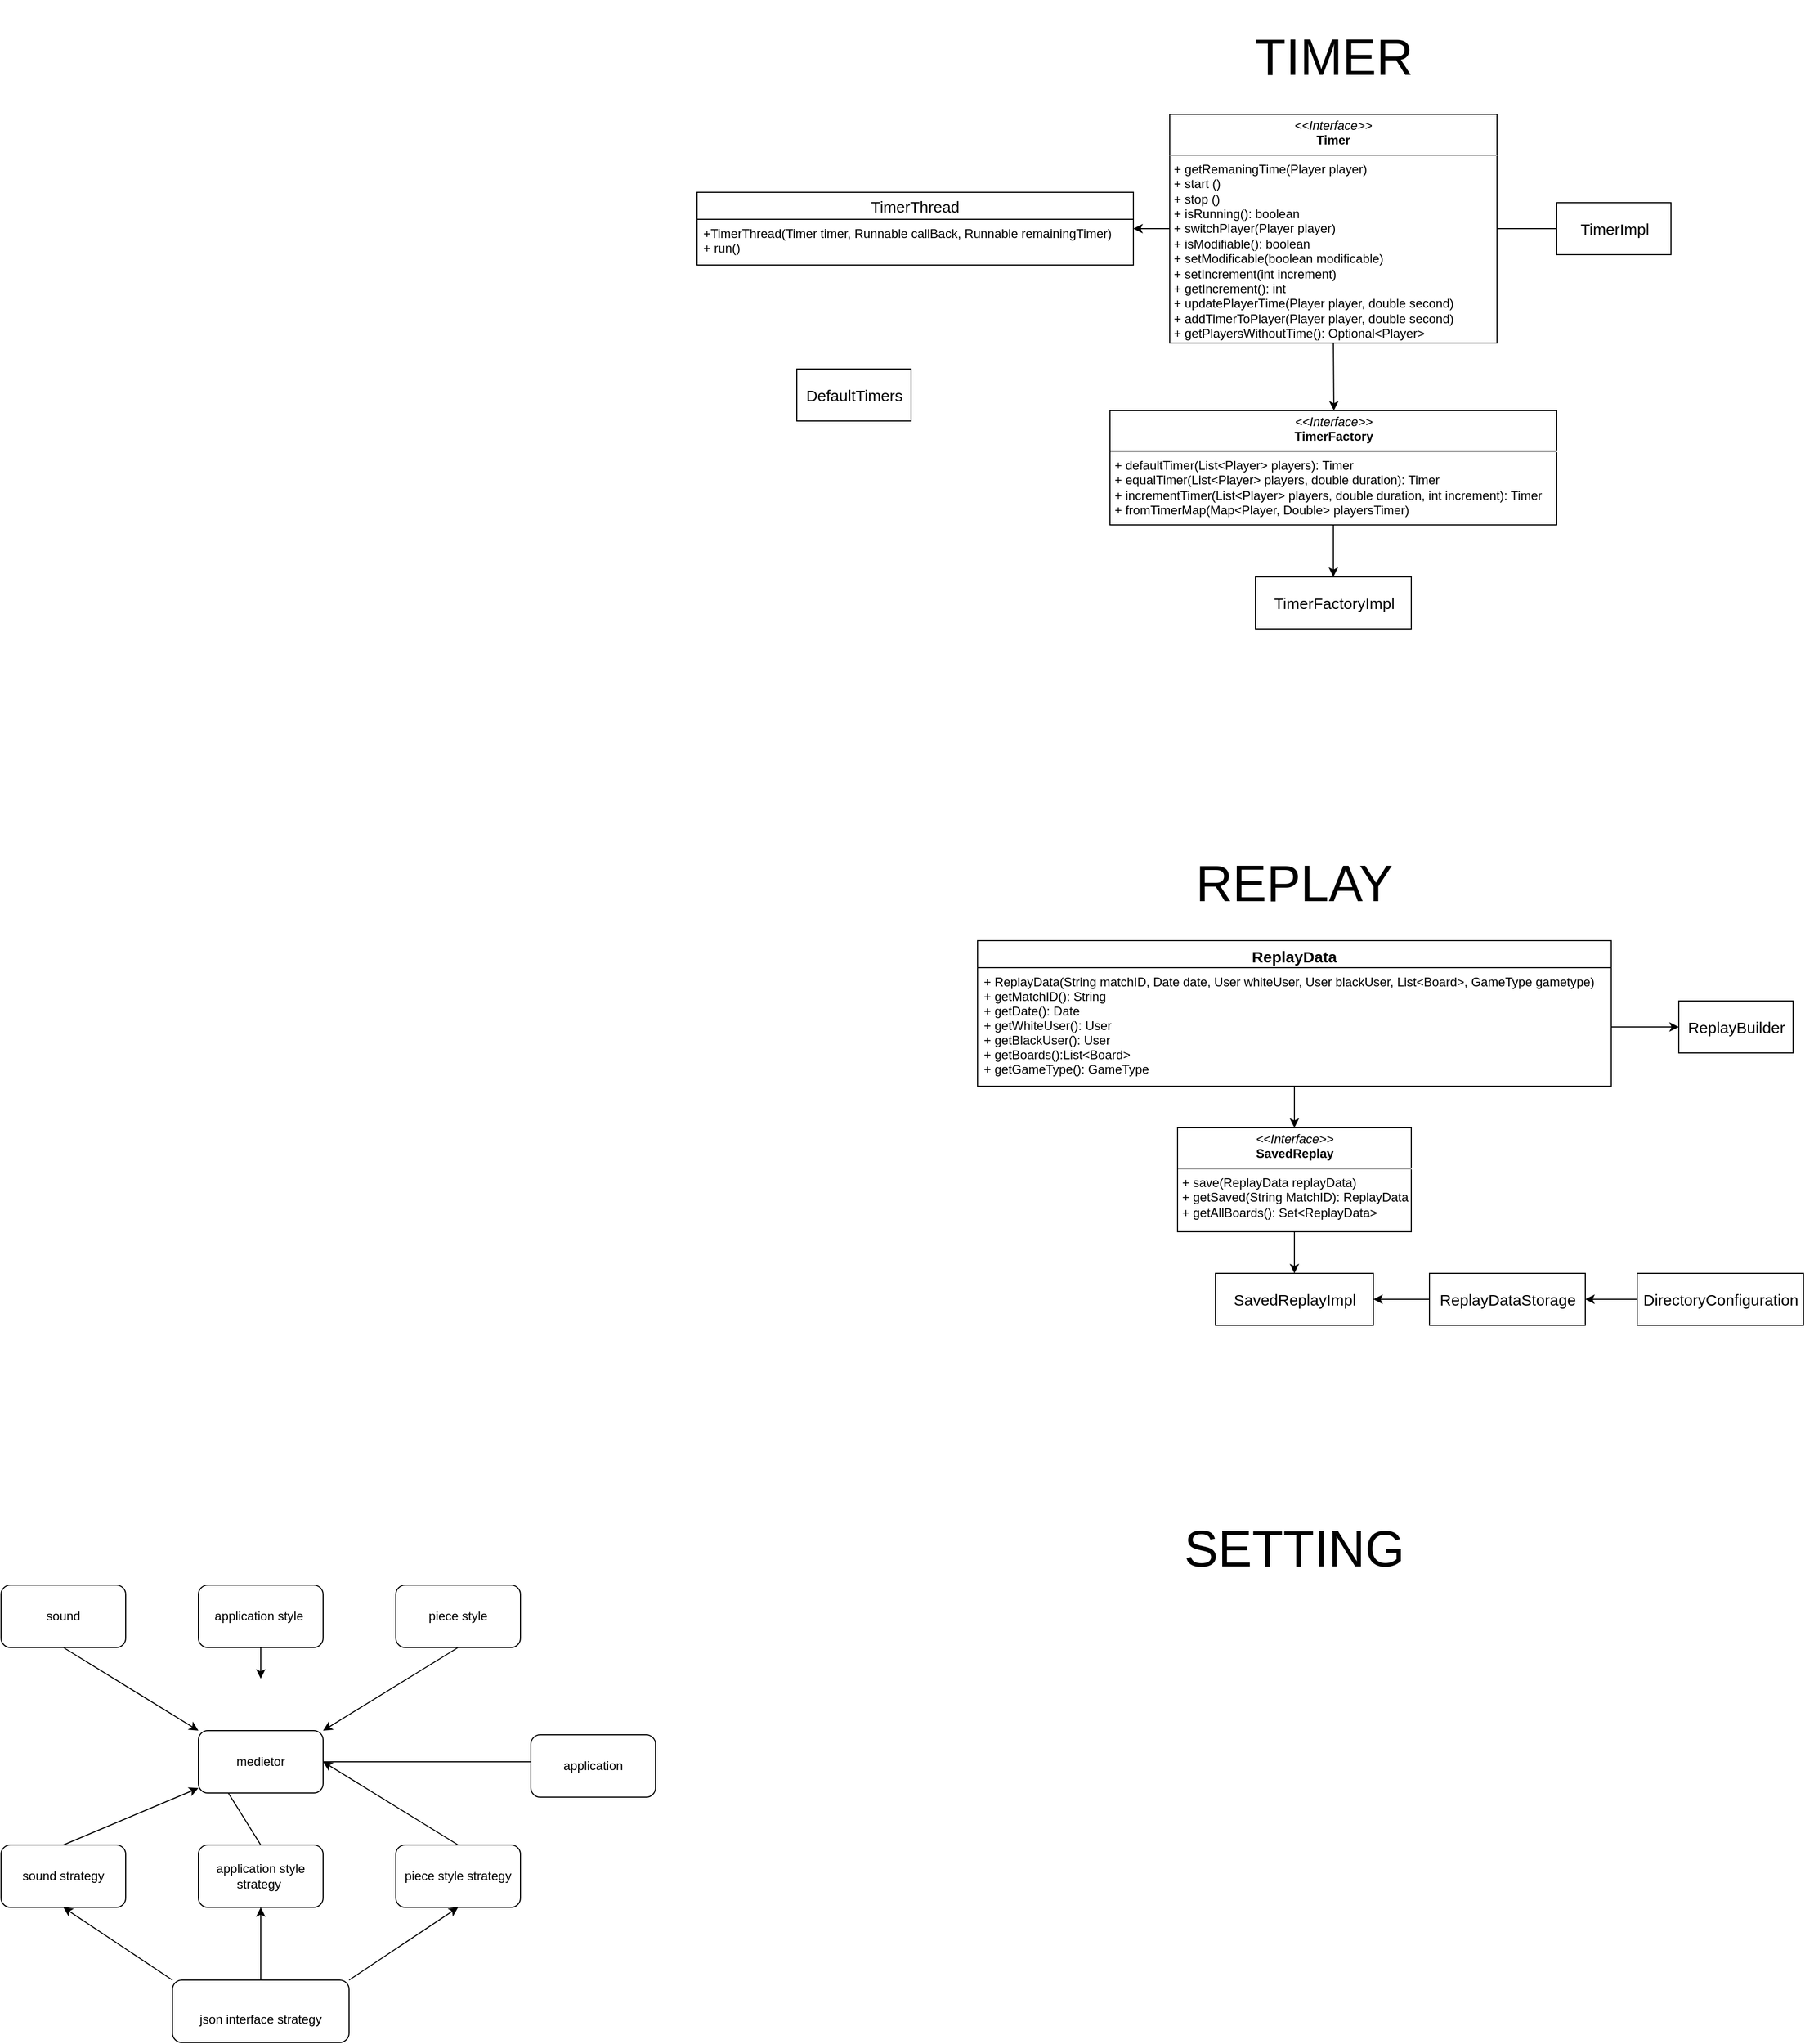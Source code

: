 <mxfile version="14.5.7" type="github">
  <diagram id="Q7SySIOpWKD35Otaov_F" name="Page-1">
    <mxGraphModel dx="1188" dy="688" grid="1" gridSize="10" guides="1" tooltips="1" connect="1" arrows="1" fold="1" page="1" pageScale="1" pageWidth="827" pageHeight="1169" math="0" shadow="0">
      <root>
        <mxCell id="0" />
        <mxCell id="1" parent="0" />
        <mxCell id="4qQd01Akz-wWfVTqaKcg-21" style="edgeStyle=none;rounded=0;orthogonalLoop=1;jettySize=auto;html=1;exitX=0.5;exitY=1;exitDx=0;exitDy=0;entryX=0;entryY=0;entryDx=0;entryDy=0;" parent="1" source="4qQd01Akz-wWfVTqaKcg-1" target="4qQd01Akz-wWfVTqaKcg-15" edge="1">
          <mxGeometry relative="1" as="geometry" />
        </mxCell>
        <mxCell id="4qQd01Akz-wWfVTqaKcg-1" value="sound&lt;br&gt;" style="rounded=1;whiteSpace=wrap;html=1;" parent="1" vertex="1">
          <mxGeometry x="10" y="1550" width="120" height="60" as="geometry" />
        </mxCell>
        <mxCell id="4qQd01Akz-wWfVTqaKcg-19" style="edgeStyle=none;rounded=0;orthogonalLoop=1;jettySize=auto;html=1;exitX=0.5;exitY=1;exitDx=0;exitDy=0;" parent="1" source="4qQd01Akz-wWfVTqaKcg-2" edge="1">
          <mxGeometry relative="1" as="geometry">
            <mxPoint x="260" y="1640" as="targetPoint" />
          </mxGeometry>
        </mxCell>
        <mxCell id="4qQd01Akz-wWfVTqaKcg-2" value="application style&amp;nbsp;" style="rounded=1;whiteSpace=wrap;html=1;" parent="1" vertex="1">
          <mxGeometry x="200" y="1550" width="120" height="60" as="geometry" />
        </mxCell>
        <mxCell id="4qQd01Akz-wWfVTqaKcg-22" style="edgeStyle=none;rounded=0;orthogonalLoop=1;jettySize=auto;html=1;exitX=0.5;exitY=1;exitDx=0;exitDy=0;entryX=1;entryY=0;entryDx=0;entryDy=0;" parent="1" source="4qQd01Akz-wWfVTqaKcg-3" target="4qQd01Akz-wWfVTqaKcg-15" edge="1">
          <mxGeometry relative="1" as="geometry" />
        </mxCell>
        <mxCell id="4qQd01Akz-wWfVTqaKcg-3" value="piece style" style="rounded=1;whiteSpace=wrap;html=1;" parent="1" vertex="1">
          <mxGeometry x="390" y="1550" width="120" height="60" as="geometry" />
        </mxCell>
        <mxCell id="4qQd01Akz-wWfVTqaKcg-9" style="edgeStyle=none;rounded=0;orthogonalLoop=1;jettySize=auto;html=1;exitX=0;exitY=0;exitDx=0;exitDy=0;entryX=0.5;entryY=1;entryDx=0;entryDy=0;" parent="1" source="4qQd01Akz-wWfVTqaKcg-4" target="4qQd01Akz-wWfVTqaKcg-5" edge="1">
          <mxGeometry relative="1" as="geometry" />
        </mxCell>
        <mxCell id="4qQd01Akz-wWfVTqaKcg-10" style="edgeStyle=none;rounded=0;orthogonalLoop=1;jettySize=auto;html=1;exitX=0.5;exitY=0;exitDx=0;exitDy=0;" parent="1" source="4qQd01Akz-wWfVTqaKcg-4" target="4qQd01Akz-wWfVTqaKcg-6" edge="1">
          <mxGeometry relative="1" as="geometry" />
        </mxCell>
        <mxCell id="4qQd01Akz-wWfVTqaKcg-11" style="edgeStyle=none;rounded=0;orthogonalLoop=1;jettySize=auto;html=1;exitX=1;exitY=0;exitDx=0;exitDy=0;entryX=0.5;entryY=1;entryDx=0;entryDy=0;" parent="1" source="4qQd01Akz-wWfVTqaKcg-4" target="4qQd01Akz-wWfVTqaKcg-7" edge="1">
          <mxGeometry relative="1" as="geometry" />
        </mxCell>
        <mxCell id="4qQd01Akz-wWfVTqaKcg-4" value="&lt;br&gt;json interface strategy" style="rounded=1;whiteSpace=wrap;html=1;" parent="1" vertex="1">
          <mxGeometry x="175" y="1930" width="170" height="60" as="geometry" />
        </mxCell>
        <mxCell id="4qQd01Akz-wWfVTqaKcg-16" style="edgeStyle=none;rounded=0;orthogonalLoop=1;jettySize=auto;html=1;exitX=0.5;exitY=0;exitDx=0;exitDy=0;" parent="1" source="4qQd01Akz-wWfVTqaKcg-5" target="4qQd01Akz-wWfVTqaKcg-15" edge="1">
          <mxGeometry relative="1" as="geometry" />
        </mxCell>
        <mxCell id="4qQd01Akz-wWfVTqaKcg-5" value="sound strategy" style="rounded=1;whiteSpace=wrap;html=1;" parent="1" vertex="1">
          <mxGeometry x="10" y="1800" width="120" height="60" as="geometry" />
        </mxCell>
        <mxCell id="4qQd01Akz-wWfVTqaKcg-17" style="edgeStyle=none;rounded=0;orthogonalLoop=1;jettySize=auto;html=1;exitX=0.5;exitY=0;exitDx=0;exitDy=0;" parent="1" source="4qQd01Akz-wWfVTqaKcg-6" edge="1">
          <mxGeometry relative="1" as="geometry">
            <mxPoint x="210" y="1720" as="targetPoint" />
          </mxGeometry>
        </mxCell>
        <mxCell id="4qQd01Akz-wWfVTqaKcg-6" value="application style strategy&amp;nbsp;" style="rounded=1;whiteSpace=wrap;html=1;" parent="1" vertex="1">
          <mxGeometry x="200" y="1800" width="120" height="60" as="geometry" />
        </mxCell>
        <mxCell id="4qQd01Akz-wWfVTqaKcg-18" style="edgeStyle=none;rounded=0;orthogonalLoop=1;jettySize=auto;html=1;exitX=0.5;exitY=0;exitDx=0;exitDy=0;entryX=1;entryY=0.5;entryDx=0;entryDy=0;" parent="1" source="4qQd01Akz-wWfVTqaKcg-7" target="4qQd01Akz-wWfVTqaKcg-15" edge="1">
          <mxGeometry relative="1" as="geometry" />
        </mxCell>
        <mxCell id="4qQd01Akz-wWfVTqaKcg-7" value="piece style strategy" style="rounded=1;whiteSpace=wrap;html=1;" parent="1" vertex="1">
          <mxGeometry x="390" y="1800" width="120" height="60" as="geometry" />
        </mxCell>
        <mxCell id="4qQd01Akz-wWfVTqaKcg-8" style="rounded=0;orthogonalLoop=1;jettySize=auto;html=1;exitX=0.5;exitY=1;exitDx=0;exitDy=0;" parent="1" source="4qQd01Akz-wWfVTqaKcg-5" target="4qQd01Akz-wWfVTqaKcg-5" edge="1">
          <mxGeometry relative="1" as="geometry" />
        </mxCell>
        <mxCell id="4qQd01Akz-wWfVTqaKcg-23" style="edgeStyle=none;rounded=0;orthogonalLoop=1;jettySize=auto;html=1;exitX=1;exitY=0.5;exitDx=0;exitDy=0;" parent="1" source="4qQd01Akz-wWfVTqaKcg-15" edge="1">
          <mxGeometry relative="1" as="geometry">
            <mxPoint x="530" y="1720" as="targetPoint" />
          </mxGeometry>
        </mxCell>
        <mxCell id="4qQd01Akz-wWfVTqaKcg-15" value="medietor" style="rounded=1;whiteSpace=wrap;html=1;" parent="1" vertex="1">
          <mxGeometry x="200" y="1690" width="120" height="60" as="geometry" />
        </mxCell>
        <mxCell id="4qQd01Akz-wWfVTqaKcg-20" style="edgeStyle=none;rounded=0;orthogonalLoop=1;jettySize=auto;html=1;exitX=0.5;exitY=0;exitDx=0;exitDy=0;" parent="1" source="4qQd01Akz-wWfVTqaKcg-2" target="4qQd01Akz-wWfVTqaKcg-2" edge="1">
          <mxGeometry relative="1" as="geometry" />
        </mxCell>
        <mxCell id="4qQd01Akz-wWfVTqaKcg-24" value="application" style="rounded=1;whiteSpace=wrap;html=1;" parent="1" vertex="1">
          <mxGeometry x="520" y="1694" width="120" height="60" as="geometry" />
        </mxCell>
        <mxCell id="VYgA78_L0uJZvJCJjYSU-2" value="TIMER" style="text;html=1;strokeColor=none;fillColor=none;align=center;verticalAlign=middle;whiteSpace=wrap;rounded=0;fontSize=49;" parent="1" vertex="1">
          <mxGeometry x="1187.5" y="25" width="210" height="110" as="geometry" />
        </mxCell>
        <mxCell id="8tYOt1Tcwvkd_dsfKMtM-4" style="edgeStyle=none;rounded=0;orthogonalLoop=1;jettySize=auto;html=1;exitX=0.5;exitY=1;exitDx=0;exitDy=0;fontSize=15;" edge="1" parent="1" source="8tYOt1Tcwvkd_dsfKMtM-3">
          <mxGeometry relative="1" as="geometry">
            <mxPoint x="1293" y="420" as="targetPoint" />
          </mxGeometry>
        </mxCell>
        <mxCell id="8tYOt1Tcwvkd_dsfKMtM-10" style="edgeStyle=none;rounded=0;orthogonalLoop=1;jettySize=auto;html=1;exitX=1;exitY=0.5;exitDx=0;exitDy=0;fontSize=15;" edge="1" parent="1" source="8tYOt1Tcwvkd_dsfKMtM-3">
          <mxGeometry relative="1" as="geometry">
            <mxPoint x="1550" y="245" as="targetPoint" />
          </mxGeometry>
        </mxCell>
        <mxCell id="8tYOt1Tcwvkd_dsfKMtM-27" style="edgeStyle=none;rounded=0;orthogonalLoop=1;jettySize=auto;html=1;fontSize=15;" edge="1" parent="1" source="8tYOt1Tcwvkd_dsfKMtM-3" target="8tYOt1Tcwvkd_dsfKMtM-23">
          <mxGeometry relative="1" as="geometry">
            <mxPoint x="1100" y="251" as="targetPoint" />
          </mxGeometry>
        </mxCell>
        <mxCell id="8tYOt1Tcwvkd_dsfKMtM-3" value="&lt;p style=&quot;margin: 0px ; margin-top: 4px ; text-align: center&quot;&gt;&lt;i&gt;&amp;lt;&amp;lt;Interface&amp;gt;&amp;gt;&lt;/i&gt;&lt;br&gt;&lt;b&gt;Timer&lt;/b&gt;&lt;/p&gt;&lt;hr size=&quot;1&quot;&gt;&lt;p style=&quot;margin: 0px ; margin-left: 4px&quot;&gt;&lt;/p&gt;&lt;p style=&quot;margin: 0px ; margin-left: 4px&quot;&gt;+ getRemaningTime(Player player)&lt;/p&gt;&lt;p style=&quot;margin: 0px ; margin-left: 4px&quot;&gt;+ start ()&lt;/p&gt;&lt;p style=&quot;margin: 0px ; margin-left: 4px&quot;&gt;+ stop ()&lt;/p&gt;&lt;p style=&quot;margin: 0px ; margin-left: 4px&quot;&gt;+ isRunning(): boolean&lt;/p&gt;&lt;p style=&quot;margin: 0px ; margin-left: 4px&quot;&gt;+ switchPlayer(Player player)&lt;/p&gt;&lt;p style=&quot;margin: 0px ; margin-left: 4px&quot;&gt;+ isModifiable(): boolean&lt;/p&gt;&lt;p style=&quot;margin: 0px ; margin-left: 4px&quot;&gt;+ setModificable(boolean modificable)&lt;/p&gt;&lt;p style=&quot;margin: 0px ; margin-left: 4px&quot;&gt;+ setIncrement(int increment)&lt;/p&gt;&lt;p style=&quot;margin: 0px ; margin-left: 4px&quot;&gt;+ getIncrement(): int&lt;/p&gt;&lt;p style=&quot;margin: 0px ; margin-left: 4px&quot;&gt;+ updatePlayerTime(Player player, double second)&lt;/p&gt;&lt;p style=&quot;margin: 0px ; margin-left: 4px&quot;&gt;+ addTimerToPlayer(Player player, double second)&lt;/p&gt;&lt;p style=&quot;margin: 0px ; margin-left: 4px&quot;&gt;+ getPlayersWithoutTime(): Optional&amp;lt;Player&amp;gt;&lt;/p&gt;" style="verticalAlign=top;align=left;overflow=fill;fontSize=12;fontFamily=Helvetica;html=1;" vertex="1" parent="1">
          <mxGeometry x="1135" y="135" width="315" height="220" as="geometry" />
        </mxCell>
        <mxCell id="8tYOt1Tcwvkd_dsfKMtM-9" value="TimerImpl" style="html=1;fontSize=15;" vertex="1" parent="1">
          <mxGeometry x="1507.5" y="220" width="110" height="50" as="geometry" />
        </mxCell>
        <mxCell id="8tYOt1Tcwvkd_dsfKMtM-18" style="edgeStyle=none;rounded=0;orthogonalLoop=1;jettySize=auto;html=1;exitX=0.5;exitY=1;exitDx=0;exitDy=0;fontSize=15;" edge="1" parent="1" source="8tYOt1Tcwvkd_dsfKMtM-11" target="8tYOt1Tcwvkd_dsfKMtM-14">
          <mxGeometry relative="1" as="geometry" />
        </mxCell>
        <mxCell id="8tYOt1Tcwvkd_dsfKMtM-11" value="&lt;p style=&quot;margin: 0px ; margin-top: 4px ; text-align: center&quot;&gt;&lt;i&gt;&amp;lt;&amp;lt;Interface&amp;gt;&amp;gt;&lt;/i&gt;&lt;br&gt;&lt;b&gt;TimerFactory&lt;/b&gt;&lt;/p&gt;&lt;hr size=&quot;1&quot;&gt;&lt;p style=&quot;margin: 0px ; margin-left: 4px&quot;&gt;+ defaultTimer(List&amp;lt;Player&amp;gt; players): Timer&lt;/p&gt;&lt;p style=&quot;margin: 0px ; margin-left: 4px&quot;&gt;+ equalTimer(List&amp;lt;Player&amp;gt; players, double duration): Timer&lt;/p&gt;&lt;p style=&quot;margin: 0px ; margin-left: 4px&quot;&gt;+ incrementTimer(List&amp;lt;Player&amp;gt; players, double duration, int increment): Timer&lt;/p&gt;&lt;p style=&quot;margin: 0px ; margin-left: 4px&quot;&gt;+ fromTimerMap(Map&amp;lt;Player, Double&amp;gt; playersTimer)&lt;/p&gt;&lt;p style=&quot;margin: 0px ; margin-left: 4px&quot;&gt;&lt;br&gt;&lt;/p&gt;" style="verticalAlign=top;align=left;overflow=fill;fontSize=12;fontFamily=Helvetica;html=1;" vertex="1" parent="1">
          <mxGeometry x="1077.5" y="420" width="430" height="110" as="geometry" />
        </mxCell>
        <mxCell id="8tYOt1Tcwvkd_dsfKMtM-12" style="edgeStyle=none;rounded=0;orthogonalLoop=1;jettySize=auto;html=1;exitX=0.5;exitY=1;exitDx=0;exitDy=0;fontSize=15;" edge="1" parent="1" source="8tYOt1Tcwvkd_dsfKMtM-11" target="8tYOt1Tcwvkd_dsfKMtM-11">
          <mxGeometry relative="1" as="geometry" />
        </mxCell>
        <mxCell id="8tYOt1Tcwvkd_dsfKMtM-14" value="TimerFactoryImpl" style="html=1;fontSize=15;" vertex="1" parent="1">
          <mxGeometry x="1217.5" y="580" width="150" height="50" as="geometry" />
        </mxCell>
        <mxCell id="8tYOt1Tcwvkd_dsfKMtM-23" value="TimerThread" style="swimlane;fontStyle=0;childLayout=stackLayout;horizontal=1;startSize=26;fillColor=none;horizontalStack=0;resizeParent=1;resizeParentMax=0;resizeLast=0;collapsible=1;marginBottom=0;fontSize=15;" vertex="1" parent="1">
          <mxGeometry x="680" y="210" width="420" height="70" as="geometry" />
        </mxCell>
        <mxCell id="8tYOt1Tcwvkd_dsfKMtM-24" value="+TimerThread(Timer timer, Runnable callBack, Runnable remainingTimer)&#xa;+ run()" style="text;strokeColor=none;fillColor=none;align=left;verticalAlign=top;spacingLeft=4;spacingRight=4;overflow=hidden;rotatable=0;points=[[0,0.5],[1,0.5]];portConstraint=eastwest;" vertex="1" parent="8tYOt1Tcwvkd_dsfKMtM-23">
          <mxGeometry y="26" width="420" height="44" as="geometry" />
        </mxCell>
        <mxCell id="8tYOt1Tcwvkd_dsfKMtM-29" value="REPLAY" style="text;html=1;strokeColor=none;fillColor=none;align=center;verticalAlign=middle;whiteSpace=wrap;rounded=0;fontSize=49;" vertex="1" parent="1">
          <mxGeometry x="1150" y="820" width="210" height="110" as="geometry" />
        </mxCell>
        <mxCell id="8tYOt1Tcwvkd_dsfKMtM-30" style="edgeStyle=none;rounded=0;orthogonalLoop=1;jettySize=auto;html=1;exitX=0.5;exitY=1;exitDx=0;exitDy=0;fontSize=15;" edge="1" parent="1" source="8tYOt1Tcwvkd_dsfKMtM-11" target="8tYOt1Tcwvkd_dsfKMtM-11">
          <mxGeometry relative="1" as="geometry" />
        </mxCell>
        <mxCell id="8tYOt1Tcwvkd_dsfKMtM-32" value="SETTING&lt;br&gt;" style="text;html=1;strokeColor=none;fillColor=none;align=center;verticalAlign=middle;whiteSpace=wrap;rounded=0;fontSize=49;" vertex="1" parent="1">
          <mxGeometry x="1150" y="1460" width="210" height="110" as="geometry" />
        </mxCell>
        <mxCell id="8tYOt1Tcwvkd_dsfKMtM-47" style="edgeStyle=none;rounded=0;orthogonalLoop=1;jettySize=auto;html=1;fontSize=15;" edge="1" parent="1" source="8tYOt1Tcwvkd_dsfKMtM-33" target="8tYOt1Tcwvkd_dsfKMtM-41">
          <mxGeometry relative="1" as="geometry" />
        </mxCell>
        <mxCell id="8tYOt1Tcwvkd_dsfKMtM-33" value="ReplayData" style="swimlane;fontStyle=1;align=center;verticalAlign=top;childLayout=stackLayout;horizontal=1;startSize=26;horizontalStack=0;resizeParent=1;resizeParentMax=0;resizeLast=0;collapsible=1;marginBottom=0;fontSize=15;" vertex="1" parent="1">
          <mxGeometry x="950" y="930" width="610" height="140" as="geometry" />
        </mxCell>
        <mxCell id="8tYOt1Tcwvkd_dsfKMtM-36" value="+ ReplayData(String matchID, Date date, User whiteUser, User blackUser, List&lt;Board&gt;, GameType gametype)&#xa;+ getMatchID(): String&#xa;+ getDate(): Date&#xa;+ getWhiteUser(): User&#xa;+ getBlackUser(): User&#xa;+ getBoards():List&lt;Board&gt;&#xa;+ getGameType(): GameType" style="text;strokeColor=none;fillColor=none;align=left;verticalAlign=top;spacingLeft=4;spacingRight=4;overflow=hidden;rotatable=0;points=[[0,0.5],[1,0.5]];portConstraint=eastwest;" vertex="1" parent="8tYOt1Tcwvkd_dsfKMtM-33">
          <mxGeometry y="26" width="610" height="114" as="geometry" />
        </mxCell>
        <mxCell id="8tYOt1Tcwvkd_dsfKMtM-39" value="ReplayBuilder" style="html=1;fontSize=15;" vertex="1" parent="1">
          <mxGeometry x="1625" y="988" width="110" height="50" as="geometry" />
        </mxCell>
        <mxCell id="8tYOt1Tcwvkd_dsfKMtM-40" style="edgeStyle=none;rounded=0;orthogonalLoop=1;jettySize=auto;html=1;exitX=1;exitY=0.5;exitDx=0;exitDy=0;entryX=0;entryY=0.5;entryDx=0;entryDy=0;fontSize=15;" edge="1" parent="1" source="8tYOt1Tcwvkd_dsfKMtM-36" target="8tYOt1Tcwvkd_dsfKMtM-39">
          <mxGeometry relative="1" as="geometry" />
        </mxCell>
        <mxCell id="8tYOt1Tcwvkd_dsfKMtM-45" style="edgeStyle=none;rounded=0;orthogonalLoop=1;jettySize=auto;html=1;fontSize=15;" edge="1" parent="1" source="8tYOt1Tcwvkd_dsfKMtM-41" target="8tYOt1Tcwvkd_dsfKMtM-44">
          <mxGeometry relative="1" as="geometry" />
        </mxCell>
        <mxCell id="8tYOt1Tcwvkd_dsfKMtM-41" value="&lt;p style=&quot;margin: 0px ; margin-top: 4px ; text-align: center&quot;&gt;&lt;i&gt;&amp;lt;&amp;lt;Interface&amp;gt;&amp;gt;&lt;/i&gt;&lt;br&gt;&lt;b&gt;SavedReplay&lt;/b&gt;&lt;/p&gt;&lt;hr size=&quot;1&quot;&gt;&lt;p style=&quot;margin: 0px ; margin-left: 4px&quot;&gt;+ save(ReplayData replayData)&lt;/p&gt;&lt;p style=&quot;margin: 0px ; margin-left: 4px&quot;&gt;+ getSaved(String MatchID): ReplayData&lt;/p&gt;&lt;p style=&quot;margin: 0px ; margin-left: 4px&quot;&gt;+ getAllBoards(): Set&amp;lt;ReplayData&amp;gt;&lt;/p&gt;" style="verticalAlign=top;align=left;overflow=fill;fontSize=12;fontFamily=Helvetica;html=1;" vertex="1" parent="1">
          <mxGeometry x="1142.5" y="1110" width="225" height="100" as="geometry" />
        </mxCell>
        <mxCell id="8tYOt1Tcwvkd_dsfKMtM-46" style="edgeStyle=none;rounded=0;orthogonalLoop=1;jettySize=auto;html=1;fontSize=15;" edge="1" parent="1" source="8tYOt1Tcwvkd_dsfKMtM-42" target="8tYOt1Tcwvkd_dsfKMtM-44">
          <mxGeometry relative="1" as="geometry" />
        </mxCell>
        <mxCell id="8tYOt1Tcwvkd_dsfKMtM-42" value="ReplayDataStorage&lt;br&gt;" style="html=1;fontSize=15;" vertex="1" parent="1">
          <mxGeometry x="1385" y="1250" width="150" height="50" as="geometry" />
        </mxCell>
        <mxCell id="8tYOt1Tcwvkd_dsfKMtM-43" value="DefaultTimers&lt;br&gt;" style="html=1;fontSize=15;" vertex="1" parent="1">
          <mxGeometry x="776" y="380" width="110" height="50" as="geometry" />
        </mxCell>
        <mxCell id="8tYOt1Tcwvkd_dsfKMtM-44" value="SavedReplayImpl&lt;br&gt;" style="html=1;fontSize=15;" vertex="1" parent="1">
          <mxGeometry x="1179" y="1250" width="152" height="50" as="geometry" />
        </mxCell>
        <mxCell id="8tYOt1Tcwvkd_dsfKMtM-50" style="edgeStyle=none;rounded=0;orthogonalLoop=1;jettySize=auto;html=1;fontSize=15;" edge="1" parent="1" source="8tYOt1Tcwvkd_dsfKMtM-48" target="8tYOt1Tcwvkd_dsfKMtM-42">
          <mxGeometry relative="1" as="geometry" />
        </mxCell>
        <mxCell id="8tYOt1Tcwvkd_dsfKMtM-48" value="DirectoryConfiguration" style="html=1;fontSize=15;" vertex="1" parent="1">
          <mxGeometry x="1585" y="1250" width="160" height="50" as="geometry" />
        </mxCell>
      </root>
    </mxGraphModel>
  </diagram>
</mxfile>
